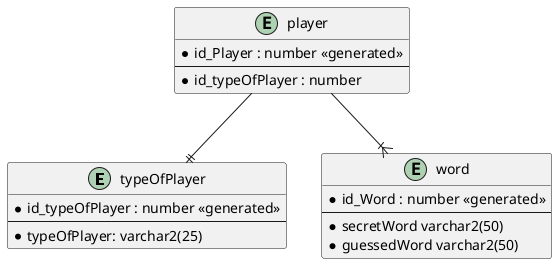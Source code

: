 @startuml VocabularyConceptualModelM

entity typeOfPlayer {
    * id_typeOfPlayer : number <<generated>>
    --
    * typeOfPlayer: varchar2(25)
}

entity player {
    * id_Player : number <<generated>>
    --
    * id_typeOfPlayer : number
}

entity word {
    * id_Word : number <<generated>>
    --
    * secretWord varchar2(50)
    * guessedWord varchar2(50)
}

player --||typeOfPlayer
player --|{word
@enduml